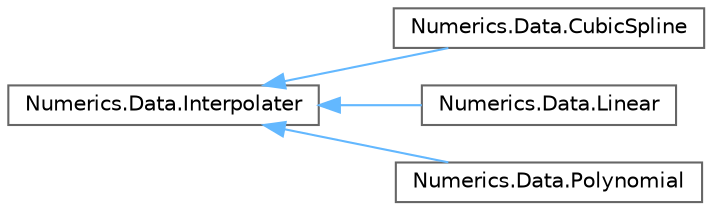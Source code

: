 digraph "Graphical Class Hierarchy"
{
 // LATEX_PDF_SIZE
  bgcolor="transparent";
  edge [fontname=Helvetica,fontsize=10,labelfontname=Helvetica,labelfontsize=10];
  node [fontname=Helvetica,fontsize=10,shape=box,height=0.2,width=0.4];
  rankdir="LR";
  Node0 [id="Node000000",label="Numerics.Data.Interpolater",height=0.2,width=0.4,color="grey40", fillcolor="white", style="filled",URL="$class_numerics_1_1_data_1_1_interpolater.html",tooltip="A base class for interpolation."];
  Node0 -> Node1 [id="edge12_Node000000_Node000001",dir="back",color="steelblue1",style="solid",tooltip=" "];
  Node1 [id="Node000001",label="Numerics.Data.CubicSpline",height=0.2,width=0.4,color="grey40", fillcolor="white", style="filled",URL="$class_numerics_1_1_data_1_1_cubic_spline.html",tooltip="A class for cubic spline interpolation."];
  Node0 -> Node2 [id="edge13_Node000000_Node000002",dir="back",color="steelblue1",style="solid",tooltip=" "];
  Node2 [id="Node000002",label="Numerics.Data.Linear",height=0.2,width=0.4,color="grey40", fillcolor="white", style="filled",URL="$class_numerics_1_1_data_1_1_linear.html",tooltip="A class for linear interpolation."];
  Node0 -> Node3 [id="edge14_Node000000_Node000003",dir="back",color="steelblue1",style="solid",tooltip=" "];
  Node3 [id="Node000003",label="Numerics.Data.Polynomial",height=0.2,width=0.4,color="grey40", fillcolor="white", style="filled",URL="$class_numerics_1_1_data_1_1_polynomial.html",tooltip="A class for polynomial interpolation."];
}
